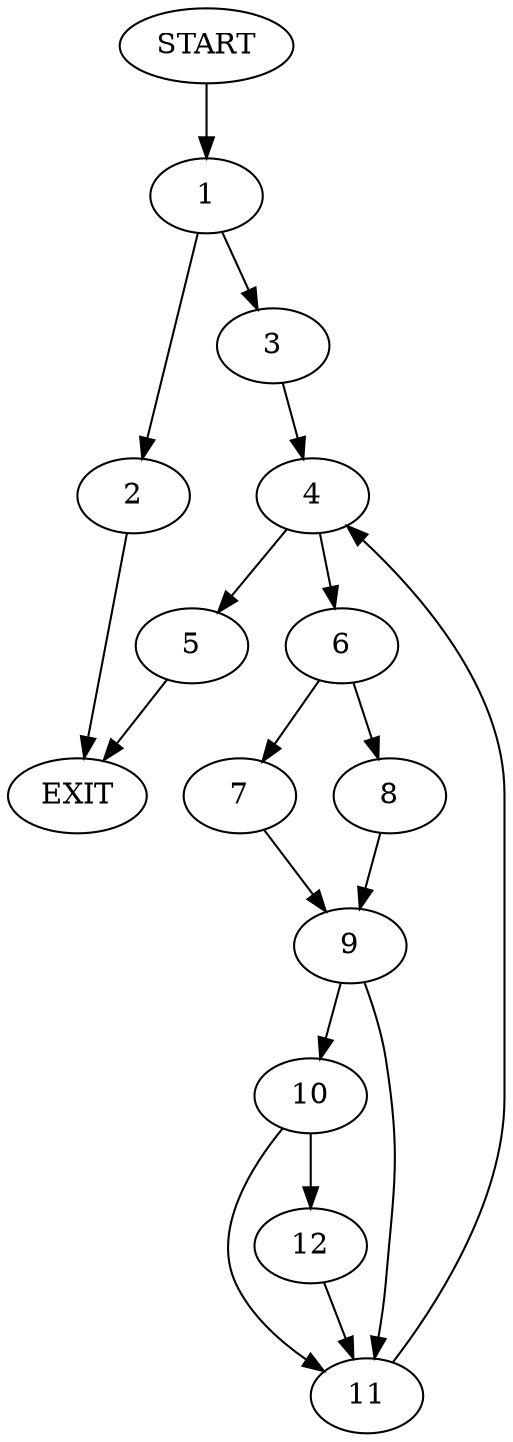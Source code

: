 digraph {
0 [label="START"]
13 [label="EXIT"]
0 -> 1
1 -> 2
1 -> 3
3 -> 4
2 -> 13
4 -> 5
4 -> 6
5 -> 13
6 -> 7
6 -> 8
7 -> 9
8 -> 9
9 -> 10
9 -> 11
10 -> 12
10 -> 11
11 -> 4
12 -> 11
}
